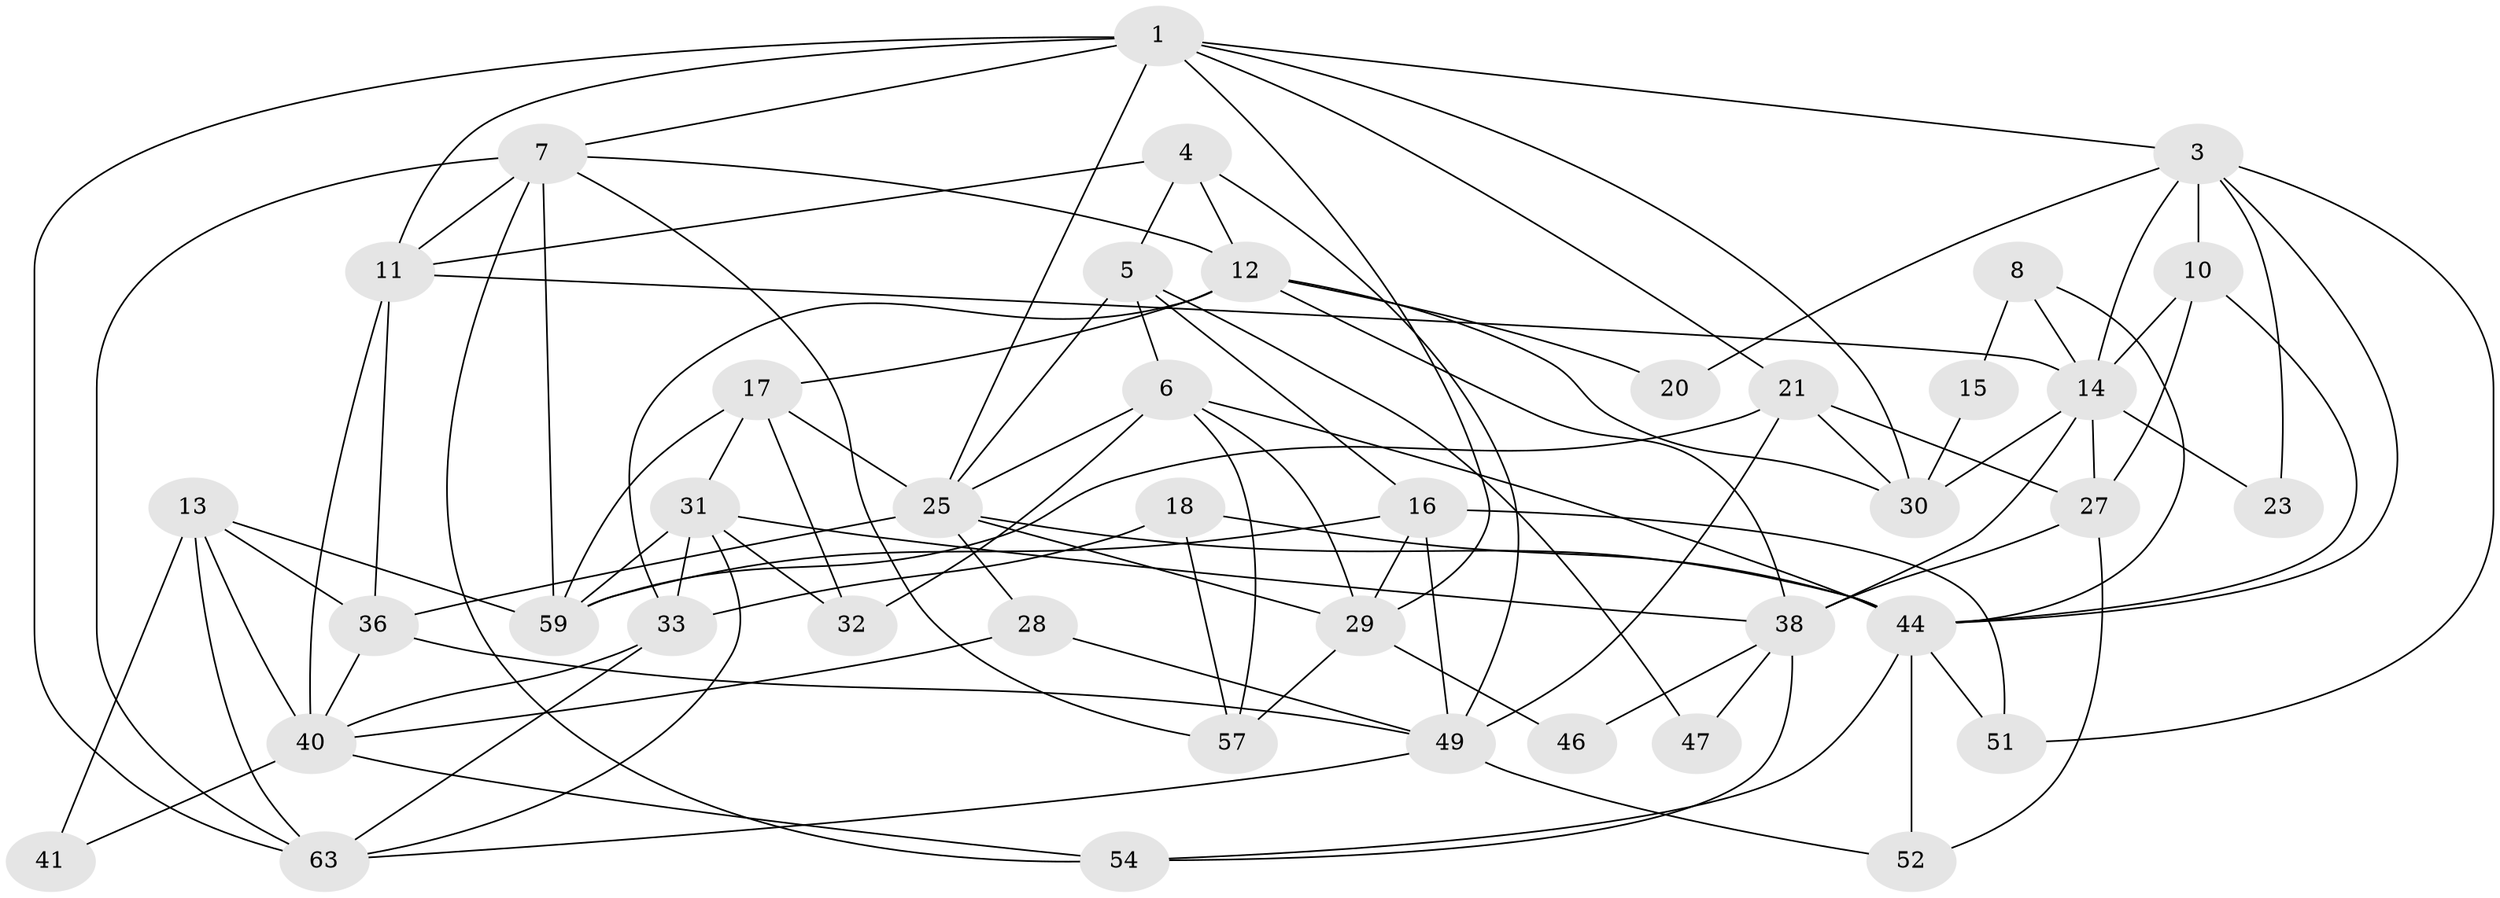 // original degree distribution, {4: 0.3230769230769231, 6: 0.16923076923076924, 3: 0.24615384615384617, 5: 0.09230769230769231, 2: 0.13846153846153847, 7: 0.03076923076923077}
// Generated by graph-tools (version 1.1) at 2025/41/03/06/25 10:41:53]
// undirected, 41 vertices, 101 edges
graph export_dot {
graph [start="1"]
  node [color=gray90,style=filled];
  1 [super="+2"];
  3 [super="+9"];
  4 [super="+22"];
  5;
  6 [super="+61"];
  7 [super="+19"];
  8;
  10 [super="+45"];
  11 [super="+37"];
  12 [super="+55"];
  13 [super="+26"];
  14 [super="+24"];
  15;
  16 [super="+43"];
  17 [super="+35"];
  18;
  20;
  21 [super="+64"];
  23;
  25 [super="+60"];
  27 [super="+39"];
  28;
  29 [super="+53"];
  30 [super="+56"];
  31 [super="+34"];
  32;
  33 [super="+58"];
  36 [super="+65"];
  38 [super="+42"];
  40 [super="+48"];
  41;
  44 [super="+62"];
  46;
  47;
  49 [super="+50"];
  51;
  52;
  54;
  57;
  59;
  63;
  1 -- 3;
  1 -- 21;
  1 -- 29;
  1 -- 7;
  1 -- 11;
  1 -- 30;
  1 -- 63;
  1 -- 25;
  3 -- 20;
  3 -- 23;
  3 -- 10;
  3 -- 44;
  3 -- 51;
  3 -- 14;
  4 -- 12;
  4 -- 49;
  4 -- 11;
  4 -- 5;
  5 -- 25 [weight=2];
  5 -- 6;
  5 -- 47;
  5 -- 16;
  6 -- 57;
  6 -- 29;
  6 -- 32;
  6 -- 44;
  6 -- 25;
  7 -- 54;
  7 -- 59;
  7 -- 63;
  7 -- 57;
  7 -- 12;
  7 -- 11;
  8 -- 44;
  8 -- 15;
  8 -- 14;
  10 -- 27;
  10 -- 14;
  10 -- 44;
  11 -- 14;
  11 -- 40;
  11 -- 36;
  12 -- 17;
  12 -- 33;
  12 -- 20;
  12 -- 38;
  12 -- 30;
  13 -- 63;
  13 -- 41;
  13 -- 36 [weight=2];
  13 -- 40;
  13 -- 59;
  14 -- 23;
  14 -- 38;
  14 -- 27;
  14 -- 30;
  15 -- 30;
  16 -- 29;
  16 -- 51 [weight=2];
  16 -- 49 [weight=2];
  16 -- 59;
  17 -- 25;
  17 -- 32;
  17 -- 59;
  17 -- 31;
  18 -- 33;
  18 -- 57;
  18 -- 44;
  21 -- 27;
  21 -- 49;
  21 -- 59;
  21 -- 30;
  25 -- 44;
  25 -- 36;
  25 -- 28;
  25 -- 29;
  27 -- 38;
  27 -- 52;
  28 -- 49;
  28 -- 40;
  29 -- 46;
  29 -- 57;
  31 -- 32;
  31 -- 33;
  31 -- 38;
  31 -- 59;
  31 -- 63;
  33 -- 40;
  33 -- 63;
  36 -- 40;
  36 -- 49;
  38 -- 46;
  38 -- 54;
  38 -- 47;
  40 -- 54;
  40 -- 41;
  44 -- 51;
  44 -- 52;
  44 -- 54;
  49 -- 52;
  49 -- 63;
}
